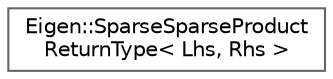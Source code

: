 digraph "类继承关系图"
{
 // LATEX_PDF_SIZE
  bgcolor="transparent";
  edge [fontname=Helvetica,fontsize=10,labelfontname=Helvetica,labelfontsize=10];
  node [fontname=Helvetica,fontsize=10,shape=box,height=0.2,width=0.4];
  rankdir="LR";
  Node0 [id="Node000000",label="Eigen::SparseSparseProduct\lReturnType\< Lhs, Rhs \>",height=0.2,width=0.4,color="grey40", fillcolor="white", style="filled",URL="$struct_eigen_1_1_sparse_sparse_product_return_type.html",tooltip=" "];
}
